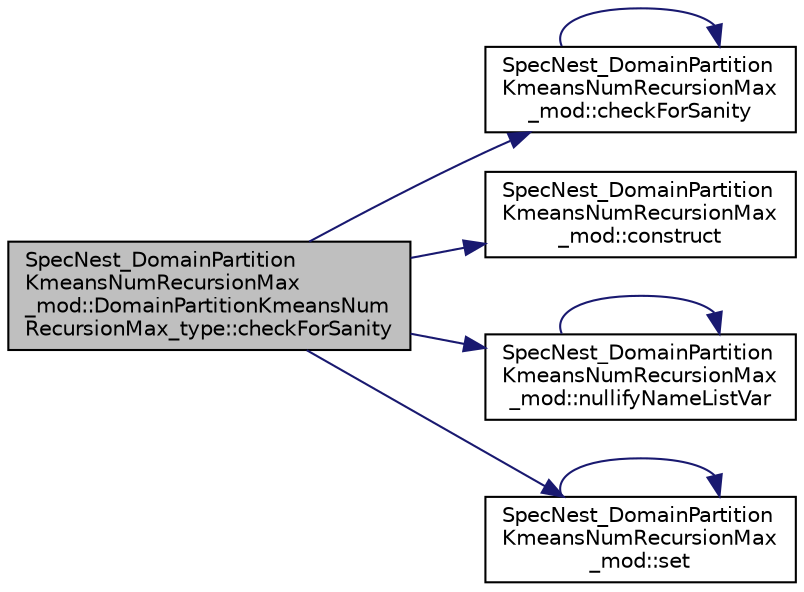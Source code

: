 digraph "SpecNest_DomainPartitionKmeansNumRecursionMax_mod::DomainPartitionKmeansNumRecursionMax_type::checkForSanity"
{
 // LATEX_PDF_SIZE
  edge [fontname="Helvetica",fontsize="10",labelfontname="Helvetica",labelfontsize="10"];
  node [fontname="Helvetica",fontsize="10",shape=record];
  rankdir="LR";
  Node1 [label="SpecNest_DomainPartition\lKmeansNumRecursionMax\l_mod::DomainPartitionKmeansNum\lRecursionMax_type::checkForSanity",height=0.2,width=0.4,color="black", fillcolor="grey75", style="filled", fontcolor="black",tooltip=" "];
  Node1 -> Node2 [color="midnightblue",fontsize="10",style="solid"];
  Node2 [label="SpecNest_DomainPartition\lKmeansNumRecursionMax\l_mod::checkForSanity",height=0.2,width=0.4,color="black", fillcolor="white", style="filled",URL="$namespaceSpecNest__DomainPartitionKmeansNumRecursionMax__mod.html#af244d03978b095285d5c84844e834503",tooltip=" "];
  Node2 -> Node2 [color="midnightblue",fontsize="10",style="solid"];
  Node1 -> Node3 [color="midnightblue",fontsize="10",style="solid"];
  Node3 [label="SpecNest_DomainPartition\lKmeansNumRecursionMax\l_mod::construct",height=0.2,width=0.4,color="black", fillcolor="white", style="filled",URL="$namespaceSpecNest__DomainPartitionKmeansNumRecursionMax__mod.html#ac4eb9f37853672d8874f1a3828a9309f",tooltip=" "];
  Node1 -> Node4 [color="midnightblue",fontsize="10",style="solid"];
  Node4 [label="SpecNest_DomainPartition\lKmeansNumRecursionMax\l_mod::nullifyNameListVar",height=0.2,width=0.4,color="black", fillcolor="white", style="filled",URL="$namespaceSpecNest__DomainPartitionKmeansNumRecursionMax__mod.html#a37ccef4497058ca332c38d4e441e25ff",tooltip=" "];
  Node4 -> Node4 [color="midnightblue",fontsize="10",style="solid"];
  Node1 -> Node5 [color="midnightblue",fontsize="10",style="solid"];
  Node5 [label="SpecNest_DomainPartition\lKmeansNumRecursionMax\l_mod::set",height=0.2,width=0.4,color="black", fillcolor="white", style="filled",URL="$namespaceSpecNest__DomainPartitionKmeansNumRecursionMax__mod.html#a7f8aa43e80ff77a83b41bb540b036313",tooltip=" "];
  Node5 -> Node5 [color="midnightblue",fontsize="10",style="solid"];
}
